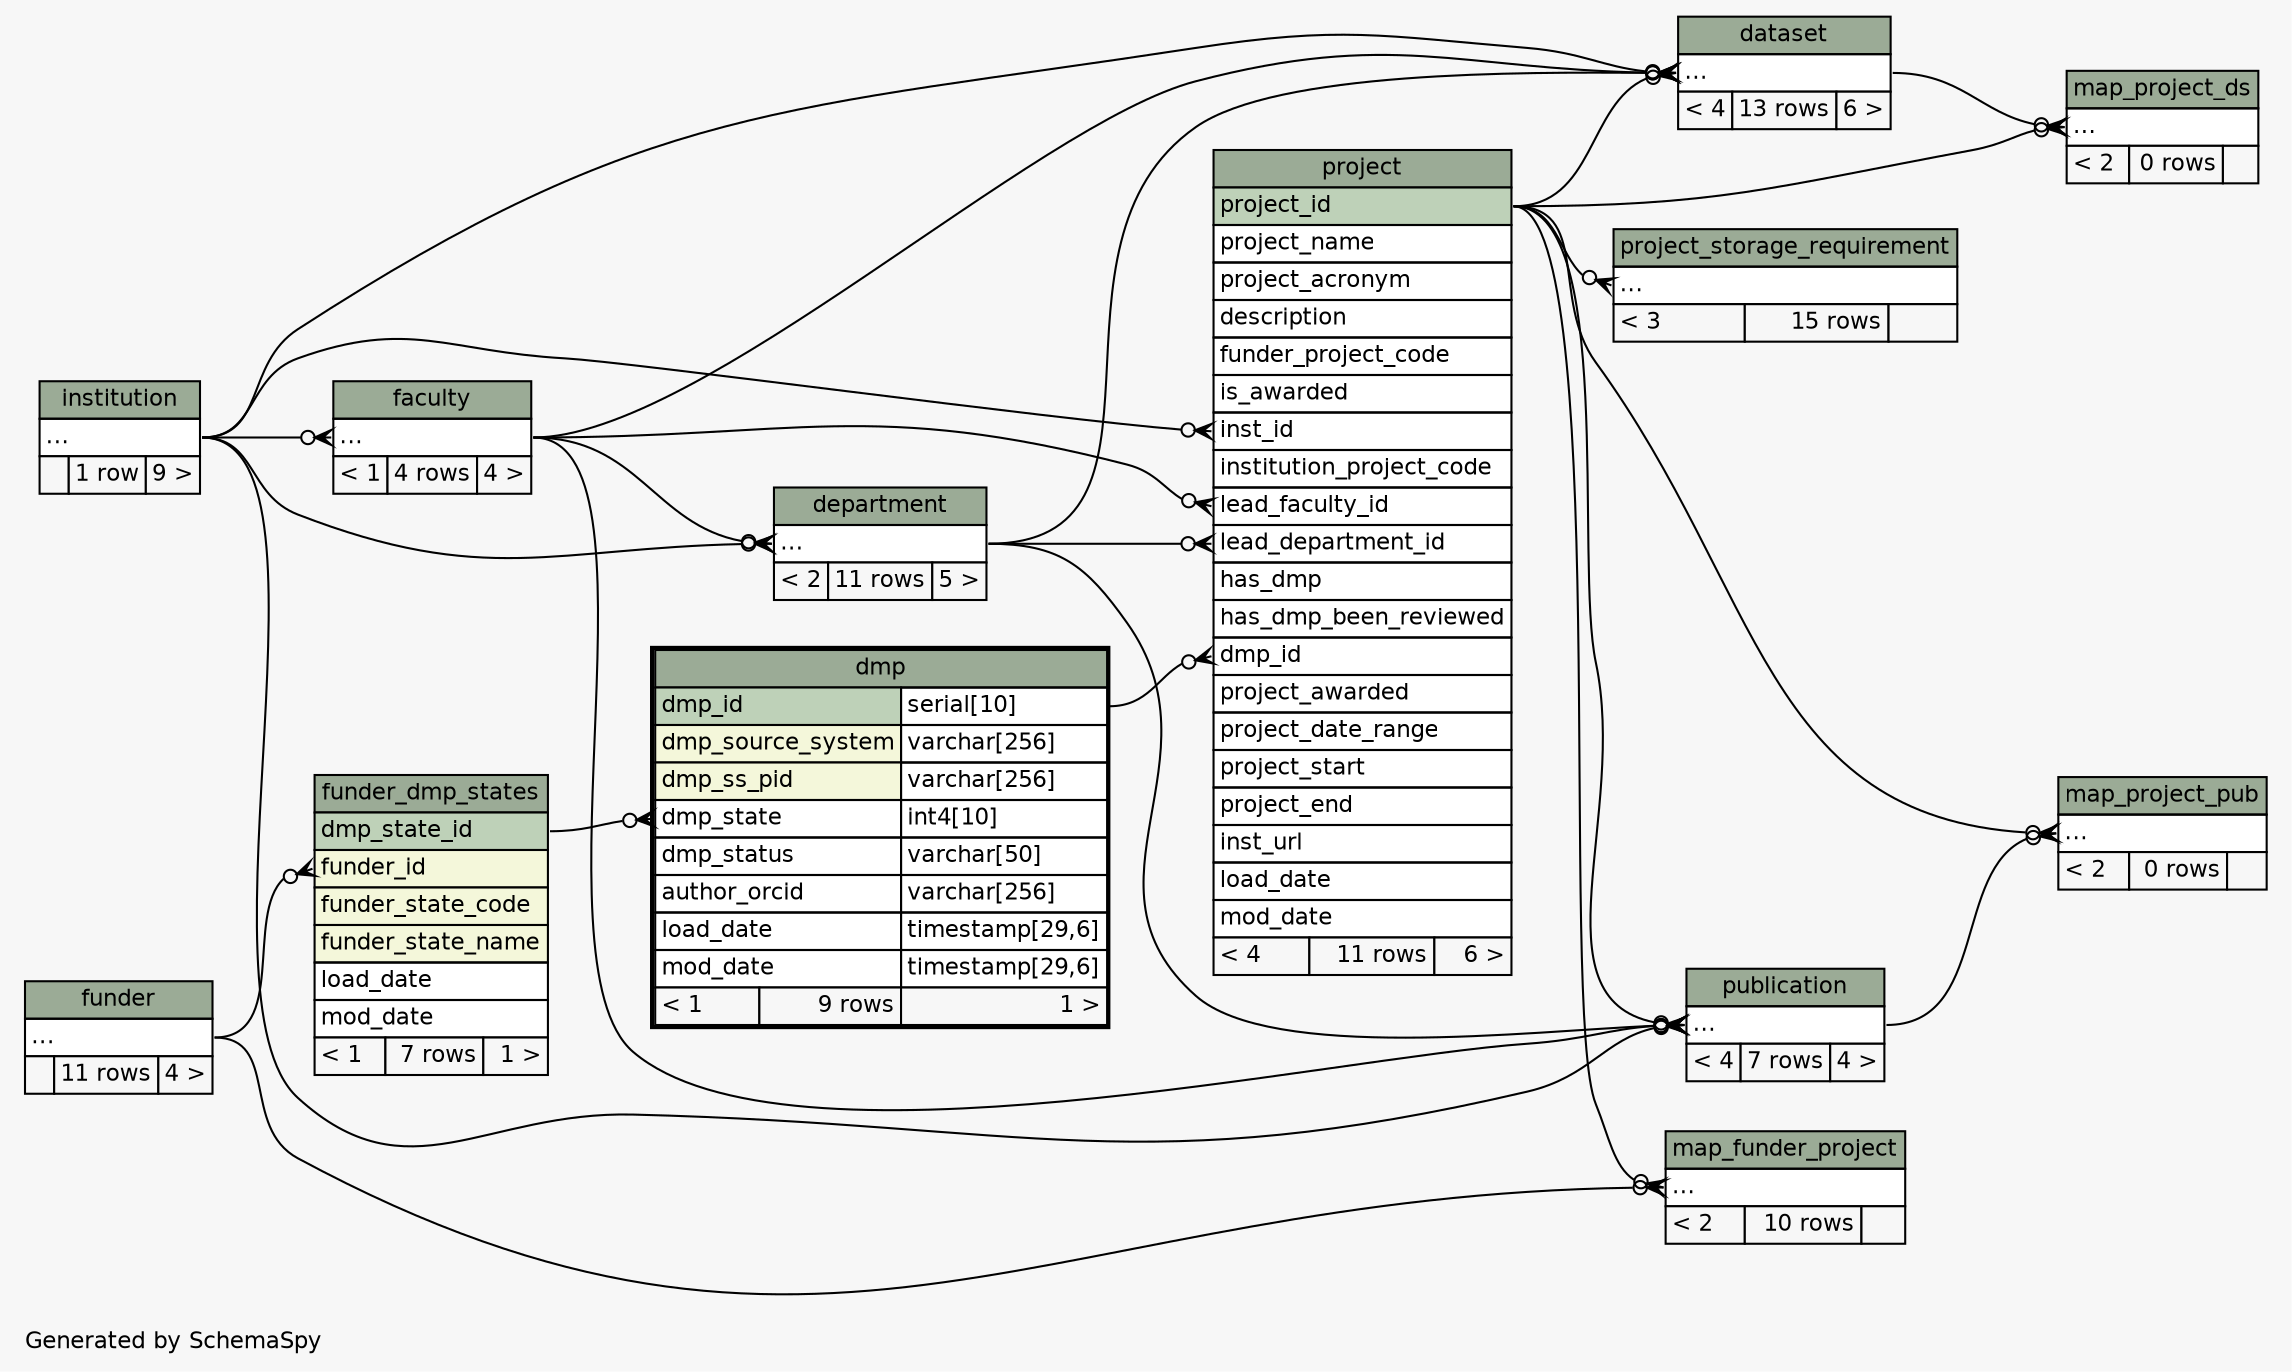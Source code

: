 // dot 2.36.0 on Linux 3.13.0-63-generic
// SchemaSpy rev 590
digraph "twoDegreesRelationshipsDiagram" {
  graph [
    rankdir="RL"
    bgcolor="#f7f7f7"
    label="\nGenerated by SchemaSpy"
    labeljust="l"
    nodesep="0.18"
    ranksep="0.46"
    fontname="Helvetica"
    fontsize="11"
  ];
  node [
    fontname="Helvetica"
    fontsize="11"
    shape="plaintext"
  ];
  edge [
    arrowsize="0.8"
  ];
  "dataset":"elipses":w -> "institution":"elipses":e [arrowhead=none dir=back arrowtail=crowodot];
  "dataset":"elipses":w -> "department":"elipses":e [arrowhead=none dir=back arrowtail=crowodot];
  "dataset":"elipses":w -> "faculty":"elipses":e [arrowhead=none dir=back arrowtail=crowodot];
  "dataset":"elipses":w -> "project":"project_id":e [arrowhead=none dir=back arrowtail=crowodot];
  "department":"elipses":w -> "faculty":"elipses":e [arrowhead=none dir=back arrowtail=crowodot];
  "department":"elipses":w -> "institution":"elipses":e [arrowhead=none dir=back arrowtail=crowodot];
  "dmp":"dmp_state":w -> "funder_dmp_states":"dmp_state_id":e [arrowhead=none dir=back arrowtail=crowodot];
  "faculty":"elipses":w -> "institution":"elipses":e [arrowhead=none dir=back arrowtail=crowodot];
  "funder_dmp_states":"funder_id":w -> "funder":"elipses":e [arrowhead=none dir=back arrowtail=crowodot];
  "map_funder_project":"elipses":w -> "funder":"elipses":e [arrowhead=none dir=back arrowtail=crowodot];
  "map_funder_project":"elipses":w -> "project":"project_id":e [arrowhead=none dir=back arrowtail=crowodot];
  "map_project_ds":"elipses":w -> "dataset":"elipses":e [arrowhead=none dir=back arrowtail=crowodot];
  "map_project_ds":"elipses":w -> "project":"project_id":e [arrowhead=none dir=back arrowtail=crowodot];
  "map_project_pub":"elipses":w -> "project":"project_id":e [arrowhead=none dir=back arrowtail=crowodot];
  "map_project_pub":"elipses":w -> "publication":"elipses":e [arrowhead=none dir=back arrowtail=crowodot];
  "project":"dmp_id":w -> "dmp":"dmp_id.type":e [arrowhead=none dir=back arrowtail=crowodot];
  "project":"inst_id":w -> "institution":"elipses":e [arrowhead=none dir=back arrowtail=crowodot];
  "project":"lead_department_id":w -> "department":"elipses":e [arrowhead=none dir=back arrowtail=crowodot];
  "project":"lead_faculty_id":w -> "faculty":"elipses":e [arrowhead=none dir=back arrowtail=crowodot];
  "project_storage_requirement":"elipses":w -> "project":"project_id":e [arrowhead=none dir=back arrowtail=crowodot];
  "publication":"elipses":w -> "institution":"elipses":e [arrowhead=none dir=back arrowtail=crowodot];
  "publication":"elipses":w -> "department":"elipses":e [arrowhead=none dir=back arrowtail=crowodot];
  "publication":"elipses":w -> "faculty":"elipses":e [arrowhead=none dir=back arrowtail=crowodot];
  "publication":"elipses":w -> "project":"project_id":e [arrowhead=none dir=back arrowtail=crowodot];
  "dataset" [
    label=<
    <TABLE BORDER="0" CELLBORDER="1" CELLSPACING="0" BGCOLOR="#ffffff">
      <TR><TD COLSPAN="3" BGCOLOR="#9bab96" ALIGN="CENTER">dataset</TD></TR>
      <TR><TD PORT="elipses" COLSPAN="3" ALIGN="LEFT">...</TD></TR>
      <TR><TD ALIGN="LEFT" BGCOLOR="#f7f7f7">&lt; 4</TD><TD ALIGN="RIGHT" BGCOLOR="#f7f7f7">13 rows</TD><TD ALIGN="RIGHT" BGCOLOR="#f7f7f7">6 &gt;</TD></TR>
    </TABLE>>
    URL="dataset.html"
    tooltip="dataset"
  ];
  "department" [
    label=<
    <TABLE BORDER="0" CELLBORDER="1" CELLSPACING="0" BGCOLOR="#ffffff">
      <TR><TD COLSPAN="3" BGCOLOR="#9bab96" ALIGN="CENTER">department</TD></TR>
      <TR><TD PORT="elipses" COLSPAN="3" ALIGN="LEFT">...</TD></TR>
      <TR><TD ALIGN="LEFT" BGCOLOR="#f7f7f7">&lt; 2</TD><TD ALIGN="RIGHT" BGCOLOR="#f7f7f7">11 rows</TD><TD ALIGN="RIGHT" BGCOLOR="#f7f7f7">5 &gt;</TD></TR>
    </TABLE>>
    URL="department.html"
    tooltip="department"
  ];
  "dmp" [
    label=<
    <TABLE BORDER="2" CELLBORDER="1" CELLSPACING="0" BGCOLOR="#ffffff">
      <TR><TD COLSPAN="3" BGCOLOR="#9bab96" ALIGN="CENTER">dmp</TD></TR>
      <TR><TD PORT="dmp_id" COLSPAN="2" BGCOLOR="#bed1b8" ALIGN="LEFT">dmp_id</TD><TD PORT="dmp_id.type" ALIGN="LEFT">serial[10]</TD></TR>
      <TR><TD PORT="dmp_source_system" COLSPAN="2" BGCOLOR="#f4f7da" ALIGN="LEFT">dmp_source_system</TD><TD PORT="dmp_source_system.type" ALIGN="LEFT">varchar[256]</TD></TR>
      <TR><TD PORT="dmp_ss_pid" COLSPAN="2" BGCOLOR="#f4f7da" ALIGN="LEFT">dmp_ss_pid</TD><TD PORT="dmp_ss_pid.type" ALIGN="LEFT">varchar[256]</TD></TR>
      <TR><TD PORT="dmp_state" COLSPAN="2" ALIGN="LEFT">dmp_state</TD><TD PORT="dmp_state.type" ALIGN="LEFT">int4[10]</TD></TR>
      <TR><TD PORT="dmp_status" COLSPAN="2" ALIGN="LEFT">dmp_status</TD><TD PORT="dmp_status.type" ALIGN="LEFT">varchar[50]</TD></TR>
      <TR><TD PORT="author_orcid" COLSPAN="2" ALIGN="LEFT">author_orcid</TD><TD PORT="author_orcid.type" ALIGN="LEFT">varchar[256]</TD></TR>
      <TR><TD PORT="load_date" COLSPAN="2" ALIGN="LEFT">load_date</TD><TD PORT="load_date.type" ALIGN="LEFT">timestamp[29,6]</TD></TR>
      <TR><TD PORT="mod_date" COLSPAN="2" ALIGN="LEFT">mod_date</TD><TD PORT="mod_date.type" ALIGN="LEFT">timestamp[29,6]</TD></TR>
      <TR><TD ALIGN="LEFT" BGCOLOR="#f7f7f7">&lt; 1</TD><TD ALIGN="RIGHT" BGCOLOR="#f7f7f7">9 rows</TD><TD ALIGN="RIGHT" BGCOLOR="#f7f7f7">1 &gt;</TD></TR>
    </TABLE>>
    URL="dmp.html"
    tooltip="dmp"
  ];
  "faculty" [
    label=<
    <TABLE BORDER="0" CELLBORDER="1" CELLSPACING="0" BGCOLOR="#ffffff">
      <TR><TD COLSPAN="3" BGCOLOR="#9bab96" ALIGN="CENTER">faculty</TD></TR>
      <TR><TD PORT="elipses" COLSPAN="3" ALIGN="LEFT">...</TD></TR>
      <TR><TD ALIGN="LEFT" BGCOLOR="#f7f7f7">&lt; 1</TD><TD ALIGN="RIGHT" BGCOLOR="#f7f7f7">4 rows</TD><TD ALIGN="RIGHT" BGCOLOR="#f7f7f7">4 &gt;</TD></TR>
    </TABLE>>
    URL="faculty.html"
    tooltip="faculty"
  ];
  "funder" [
    label=<
    <TABLE BORDER="0" CELLBORDER="1" CELLSPACING="0" BGCOLOR="#ffffff">
      <TR><TD COLSPAN="3" BGCOLOR="#9bab96" ALIGN="CENTER">funder</TD></TR>
      <TR><TD PORT="elipses" COLSPAN="3" ALIGN="LEFT">...</TD></TR>
      <TR><TD ALIGN="LEFT" BGCOLOR="#f7f7f7">  </TD><TD ALIGN="RIGHT" BGCOLOR="#f7f7f7">11 rows</TD><TD ALIGN="RIGHT" BGCOLOR="#f7f7f7">4 &gt;</TD></TR>
    </TABLE>>
    URL="funder.html"
    tooltip="funder"
  ];
  "funder_dmp_states" [
    label=<
    <TABLE BORDER="0" CELLBORDER="1" CELLSPACING="0" BGCOLOR="#ffffff">
      <TR><TD COLSPAN="3" BGCOLOR="#9bab96" ALIGN="CENTER">funder_dmp_states</TD></TR>
      <TR><TD PORT="dmp_state_id" COLSPAN="3" BGCOLOR="#bed1b8" ALIGN="LEFT">dmp_state_id</TD></TR>
      <TR><TD PORT="funder_id" COLSPAN="3" BGCOLOR="#f4f7da" ALIGN="LEFT">funder_id</TD></TR>
      <TR><TD PORT="funder_state_code" COLSPAN="3" BGCOLOR="#f4f7da" ALIGN="LEFT">funder_state_code</TD></TR>
      <TR><TD PORT="funder_state_name" COLSPAN="3" BGCOLOR="#f4f7da" ALIGN="LEFT">funder_state_name</TD></TR>
      <TR><TD PORT="load_date" COLSPAN="3" ALIGN="LEFT">load_date</TD></TR>
      <TR><TD PORT="mod_date" COLSPAN="3" ALIGN="LEFT">mod_date</TD></TR>
      <TR><TD ALIGN="LEFT" BGCOLOR="#f7f7f7">&lt; 1</TD><TD ALIGN="RIGHT" BGCOLOR="#f7f7f7">7 rows</TD><TD ALIGN="RIGHT" BGCOLOR="#f7f7f7">1 &gt;</TD></TR>
    </TABLE>>
    URL="funder_dmp_states.html"
    tooltip="funder_dmp_states"
  ];
  "institution" [
    label=<
    <TABLE BORDER="0" CELLBORDER="1" CELLSPACING="0" BGCOLOR="#ffffff">
      <TR><TD COLSPAN="3" BGCOLOR="#9bab96" ALIGN="CENTER">institution</TD></TR>
      <TR><TD PORT="elipses" COLSPAN="3" ALIGN="LEFT">...</TD></TR>
      <TR><TD ALIGN="LEFT" BGCOLOR="#f7f7f7">  </TD><TD ALIGN="RIGHT" BGCOLOR="#f7f7f7">1 row</TD><TD ALIGN="RIGHT" BGCOLOR="#f7f7f7">9 &gt;</TD></TR>
    </TABLE>>
    URL="institution.html"
    tooltip="institution"
  ];
  "map_funder_project" [
    label=<
    <TABLE BORDER="0" CELLBORDER="1" CELLSPACING="0" BGCOLOR="#ffffff">
      <TR><TD COLSPAN="3" BGCOLOR="#9bab96" ALIGN="CENTER">map_funder_project</TD></TR>
      <TR><TD PORT="elipses" COLSPAN="3" ALIGN="LEFT">...</TD></TR>
      <TR><TD ALIGN="LEFT" BGCOLOR="#f7f7f7">&lt; 2</TD><TD ALIGN="RIGHT" BGCOLOR="#f7f7f7">10 rows</TD><TD ALIGN="RIGHT" BGCOLOR="#f7f7f7">  </TD></TR>
    </TABLE>>
    URL="map_funder_project.html"
    tooltip="map_funder_project"
  ];
  "map_project_ds" [
    label=<
    <TABLE BORDER="0" CELLBORDER="1" CELLSPACING="0" BGCOLOR="#ffffff">
      <TR><TD COLSPAN="3" BGCOLOR="#9bab96" ALIGN="CENTER">map_project_ds</TD></TR>
      <TR><TD PORT="elipses" COLSPAN="3" ALIGN="LEFT">...</TD></TR>
      <TR><TD ALIGN="LEFT" BGCOLOR="#f7f7f7">&lt; 2</TD><TD ALIGN="RIGHT" BGCOLOR="#f7f7f7">0 rows</TD><TD ALIGN="RIGHT" BGCOLOR="#f7f7f7">  </TD></TR>
    </TABLE>>
    URL="map_project_ds.html"
    tooltip="map_project_ds"
  ];
  "map_project_pub" [
    label=<
    <TABLE BORDER="0" CELLBORDER="1" CELLSPACING="0" BGCOLOR="#ffffff">
      <TR><TD COLSPAN="3" BGCOLOR="#9bab96" ALIGN="CENTER">map_project_pub</TD></TR>
      <TR><TD PORT="elipses" COLSPAN="3" ALIGN="LEFT">...</TD></TR>
      <TR><TD ALIGN="LEFT" BGCOLOR="#f7f7f7">&lt; 2</TD><TD ALIGN="RIGHT" BGCOLOR="#f7f7f7">0 rows</TD><TD ALIGN="RIGHT" BGCOLOR="#f7f7f7">  </TD></TR>
    </TABLE>>
    URL="map_project_pub.html"
    tooltip="map_project_pub"
  ];
  "project" [
    label=<
    <TABLE BORDER="0" CELLBORDER="1" CELLSPACING="0" BGCOLOR="#ffffff">
      <TR><TD COLSPAN="3" BGCOLOR="#9bab96" ALIGN="CENTER">project</TD></TR>
      <TR><TD PORT="project_id" COLSPAN="3" BGCOLOR="#bed1b8" ALIGN="LEFT">project_id</TD></TR>
      <TR><TD PORT="project_name" COLSPAN="3" ALIGN="LEFT">project_name</TD></TR>
      <TR><TD PORT="project_acronym" COLSPAN="3" ALIGN="LEFT">project_acronym</TD></TR>
      <TR><TD PORT="description" COLSPAN="3" ALIGN="LEFT">description</TD></TR>
      <TR><TD PORT="funder_project_code" COLSPAN="3" ALIGN="LEFT">funder_project_code</TD></TR>
      <TR><TD PORT="is_awarded" COLSPAN="3" ALIGN="LEFT">is_awarded</TD></TR>
      <TR><TD PORT="inst_id" COLSPAN="3" ALIGN="LEFT">inst_id</TD></TR>
      <TR><TD PORT="institution_project_code" COLSPAN="3" ALIGN="LEFT">institution_project_code</TD></TR>
      <TR><TD PORT="lead_faculty_id" COLSPAN="3" ALIGN="LEFT">lead_faculty_id</TD></TR>
      <TR><TD PORT="lead_department_id" COLSPAN="3" ALIGN="LEFT">lead_department_id</TD></TR>
      <TR><TD PORT="has_dmp" COLSPAN="3" ALIGN="LEFT">has_dmp</TD></TR>
      <TR><TD PORT="has_dmp_been_reviewed" COLSPAN="3" ALIGN="LEFT">has_dmp_been_reviewed</TD></TR>
      <TR><TD PORT="dmp_id" COLSPAN="3" ALIGN="LEFT">dmp_id</TD></TR>
      <TR><TD PORT="project_awarded" COLSPAN="3" ALIGN="LEFT">project_awarded</TD></TR>
      <TR><TD PORT="project_date_range" COLSPAN="3" ALIGN="LEFT">project_date_range</TD></TR>
      <TR><TD PORT="project_start" COLSPAN="3" ALIGN="LEFT">project_start</TD></TR>
      <TR><TD PORT="project_end" COLSPAN="3" ALIGN="LEFT">project_end</TD></TR>
      <TR><TD PORT="inst_url" COLSPAN="3" ALIGN="LEFT">inst_url</TD></TR>
      <TR><TD PORT="load_date" COLSPAN="3" ALIGN="LEFT">load_date</TD></TR>
      <TR><TD PORT="mod_date" COLSPAN="3" ALIGN="LEFT">mod_date</TD></TR>
      <TR><TD ALIGN="LEFT" BGCOLOR="#f7f7f7">&lt; 4</TD><TD ALIGN="RIGHT" BGCOLOR="#f7f7f7">11 rows</TD><TD ALIGN="RIGHT" BGCOLOR="#f7f7f7">6 &gt;</TD></TR>
    </TABLE>>
    URL="project.html"
    tooltip="project"
  ];
  "project_storage_requirement" [
    label=<
    <TABLE BORDER="0" CELLBORDER="1" CELLSPACING="0" BGCOLOR="#ffffff">
      <TR><TD COLSPAN="3" BGCOLOR="#9bab96" ALIGN="CENTER">project_storage_requirement</TD></TR>
      <TR><TD PORT="elipses" COLSPAN="3" ALIGN="LEFT">...</TD></TR>
      <TR><TD ALIGN="LEFT" BGCOLOR="#f7f7f7">&lt; 3</TD><TD ALIGN="RIGHT" BGCOLOR="#f7f7f7">15 rows</TD><TD ALIGN="RIGHT" BGCOLOR="#f7f7f7">  </TD></TR>
    </TABLE>>
    URL="project_storage_requirement.html"
    tooltip="project_storage_requirement"
  ];
  "publication" [
    label=<
    <TABLE BORDER="0" CELLBORDER="1" CELLSPACING="0" BGCOLOR="#ffffff">
      <TR><TD COLSPAN="3" BGCOLOR="#9bab96" ALIGN="CENTER">publication</TD></TR>
      <TR><TD PORT="elipses" COLSPAN="3" ALIGN="LEFT">...</TD></TR>
      <TR><TD ALIGN="LEFT" BGCOLOR="#f7f7f7">&lt; 4</TD><TD ALIGN="RIGHT" BGCOLOR="#f7f7f7">7 rows</TD><TD ALIGN="RIGHT" BGCOLOR="#f7f7f7">4 &gt;</TD></TR>
    </TABLE>>
    URL="publication.html"
    tooltip="publication"
  ];
}
